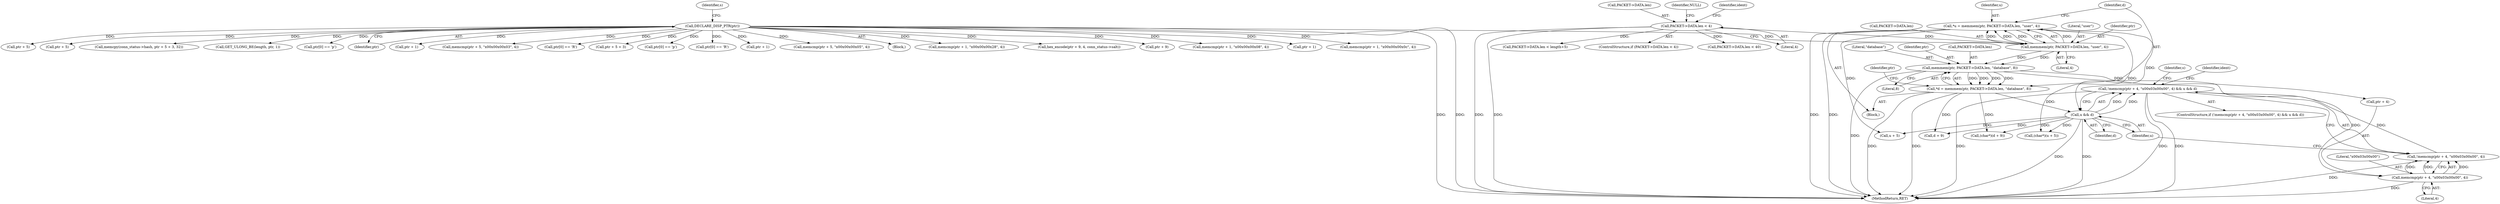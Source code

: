 digraph "0_ettercap_e3abe7d7585ecc420a7cab73313216613aadad5a@API" {
"1000191" [label="(Call,!memcmp(ptr + 4, \"\x00\x03\x00\x00\", 4) && u && d)"];
"1000192" [label="(Call,!memcmp(ptr + 4, \"\x00\x03\x00\x00\", 4))"];
"1000193" [label="(Call,memcmp(ptr + 4, \"\x00\x03\x00\x00\", 4))"];
"1000181" [label="(Call,memmem(ptr, PACKET->DATA.len, \"database\", 8))"];
"1000169" [label="(Call,memmem(ptr, PACKET->DATA.len, \"user\", 4))"];
"1000114" [label="(Call,DECLARE_DISP_PTR(ptr))"];
"1000141" [label="(Call,PACKET->DATA.len < 4)"];
"1000199" [label="(Call,u && d)"];
"1000167" [label="(Call,*u = memmem(ptr, PACKET->DATA.len, \"user\", 4))"];
"1000179" [label="(Call,*d = memmem(ptr, PACKET->DATA.len, \"database\", 8))"];
"1000570" [label="(Call,ptr + 5)"];
"1000255" [label="(Call,d + 9)"];
"1000520" [label="(Call,ptr + 5)"];
"1000190" [label="(ControlStructure,if (!memcmp(ptr + 4, \"\x00\x03\x00\x00\", 4) && u && d))"];
"1000177" [label="(Literal,4)"];
"1000194" [label="(Call,ptr + 4)"];
"1000192" [label="(Call,!memcmp(ptr + 4, \"\x00\x03\x00\x00\", 4))"];
"1000114" [label="(Call,DECLARE_DISP_PTR(ptr))"];
"1000589" [label="(Identifier,ident)"];
"1000592" [label="(MethodReturn,RET)"];
"1000168" [label="(Identifier,u)"];
"1000141" [label="(Call,PACKET->DATA.len < 4)"];
"1000200" [label="(Identifier,u)"];
"1000118" [label="(Identifier,s)"];
"1000324" [label="(Call,memcpy(conn_status->hash, ptr + 5 + 3, 32))"];
"1000390" [label="(Call,GET_ULONG_BE(length, ptr, 1))"];
"1000195" [label="(Identifier,ptr)"];
"1000286" [label="(Call,ptr[0] == 'p')"];
"1000406" [label="(Call,PACKET->DATA.len < length+5)"];
"1000152" [label="(Identifier,ident)"];
"1000253" [label="(Call,(char*)(d + 9))"];
"1000115" [label="(Identifier,ptr)"];
"1000513" [label="(Call,ptr + 1)"];
"1000569" [label="(Call,memcmp(ptr + 5, \"\x00\x00\x00\x03\", 4))"];
"1000182" [label="(Identifier,ptr)"];
"1000191" [label="(Call,!memcmp(ptr + 4, \"\x00\x03\x00\x00\", 4) && u && d)"];
"1000198" [label="(Literal,4)"];
"1000140" [label="(ControlStructure,if (PACKET->DATA.len < 4))"];
"1000142" [label="(Call,PACKET->DATA.len)"];
"1000505" [label="(Call,ptr[0] == 'R')"];
"1000171" [label="(Call,PACKET->DATA.len)"];
"1000234" [label="(Call,(char*)(u + 5))"];
"1000183" [label="(Call,PACKET->DATA.len)"];
"1000197" [label="(Literal,\"\x00\x03\x00\x00\")"];
"1000205" [label="(Identifier,s)"];
"1000201" [label="(Identifier,d)"];
"1000236" [label="(Call,u + 5)"];
"1000328" [label="(Call,ptr + 5 + 3)"];
"1000189" [label="(Literal,8)"];
"1000176" [label="(Literal,\"user\")"];
"1000376" [label="(Call,ptr[0] == 'p')"];
"1000555" [label="(Call,ptr[0] == 'R')"];
"1000301" [label="(Call,ptr + 1)"];
"1000170" [label="(Identifier,ptr)"];
"1000519" [label="(Call,memcmp(ptr + 5, \"\x00\x00\x00\x05\", 4))"];
"1000180" [label="(Identifier,d)"];
"1000149" [label="(Identifier,NULL)"];
"1000113" [label="(Block,)"];
"1000312" [label="(Call,PACKET->DATA.len < 40)"];
"1000300" [label="(Call,memcmp(ptr + 1, \"\x00\x00\x00\x28\", 4))"];
"1000538" [label="(Call,hex_encode(ptr + 9, 4, conn_status->salt))"];
"1000539" [label="(Call,ptr + 9)"];
"1000188" [label="(Literal,\"database\")"];
"1000147" [label="(Literal,4)"];
"1000179" [label="(Call,*d = memmem(ptr, PACKET->DATA.len, \"database\", 8))"];
"1000562" [label="(Call,memcmp(ptr + 1, \"\x00\x00\x00\x08\", 4))"];
"1000193" [label="(Call,memcmp(ptr + 4, \"\x00\x03\x00\x00\", 4))"];
"1000181" [label="(Call,memmem(ptr, PACKET->DATA.len, \"database\", 8))"];
"1000167" [label="(Call,*u = memmem(ptr, PACKET->DATA.len, \"user\", 4))"];
"1000563" [label="(Call,ptr + 1)"];
"1000512" [label="(Call,memcmp(ptr + 1, \"\x00\x00\x00\x0c\", 4))"];
"1000199" [label="(Call,u && d)"];
"1000169" [label="(Call,memmem(ptr, PACKET->DATA.len, \"user\", 4))"];
"1000165" [label="(Block,)"];
"1000191" -> "1000190"  [label="AST: "];
"1000191" -> "1000192"  [label="CFG: "];
"1000191" -> "1000199"  [label="CFG: "];
"1000192" -> "1000191"  [label="AST: "];
"1000199" -> "1000191"  [label="AST: "];
"1000205" -> "1000191"  [label="CFG: "];
"1000589" -> "1000191"  [label="CFG: "];
"1000191" -> "1000592"  [label="DDG: "];
"1000191" -> "1000592"  [label="DDG: "];
"1000191" -> "1000592"  [label="DDG: "];
"1000192" -> "1000191"  [label="DDG: "];
"1000199" -> "1000191"  [label="DDG: "];
"1000199" -> "1000191"  [label="DDG: "];
"1000192" -> "1000193"  [label="CFG: "];
"1000193" -> "1000192"  [label="AST: "];
"1000200" -> "1000192"  [label="CFG: "];
"1000192" -> "1000592"  [label="DDG: "];
"1000193" -> "1000192"  [label="DDG: "];
"1000193" -> "1000192"  [label="DDG: "];
"1000193" -> "1000192"  [label="DDG: "];
"1000193" -> "1000198"  [label="CFG: "];
"1000194" -> "1000193"  [label="AST: "];
"1000197" -> "1000193"  [label="AST: "];
"1000198" -> "1000193"  [label="AST: "];
"1000193" -> "1000592"  [label="DDG: "];
"1000181" -> "1000193"  [label="DDG: "];
"1000181" -> "1000179"  [label="AST: "];
"1000181" -> "1000189"  [label="CFG: "];
"1000182" -> "1000181"  [label="AST: "];
"1000183" -> "1000181"  [label="AST: "];
"1000188" -> "1000181"  [label="AST: "];
"1000189" -> "1000181"  [label="AST: "];
"1000179" -> "1000181"  [label="CFG: "];
"1000181" -> "1000592"  [label="DDG: "];
"1000181" -> "1000179"  [label="DDG: "];
"1000181" -> "1000179"  [label="DDG: "];
"1000181" -> "1000179"  [label="DDG: "];
"1000181" -> "1000179"  [label="DDG: "];
"1000169" -> "1000181"  [label="DDG: "];
"1000169" -> "1000181"  [label="DDG: "];
"1000181" -> "1000194"  [label="DDG: "];
"1000169" -> "1000167"  [label="AST: "];
"1000169" -> "1000177"  [label="CFG: "];
"1000170" -> "1000169"  [label="AST: "];
"1000171" -> "1000169"  [label="AST: "];
"1000176" -> "1000169"  [label="AST: "];
"1000177" -> "1000169"  [label="AST: "];
"1000167" -> "1000169"  [label="CFG: "];
"1000169" -> "1000167"  [label="DDG: "];
"1000169" -> "1000167"  [label="DDG: "];
"1000169" -> "1000167"  [label="DDG: "];
"1000169" -> "1000167"  [label="DDG: "];
"1000114" -> "1000169"  [label="DDG: "];
"1000141" -> "1000169"  [label="DDG: "];
"1000114" -> "1000113"  [label="AST: "];
"1000114" -> "1000115"  [label="CFG: "];
"1000115" -> "1000114"  [label="AST: "];
"1000118" -> "1000114"  [label="CFG: "];
"1000114" -> "1000592"  [label="DDG: "];
"1000114" -> "1000592"  [label="DDG: "];
"1000114" -> "1000286"  [label="DDG: "];
"1000114" -> "1000300"  [label="DDG: "];
"1000114" -> "1000301"  [label="DDG: "];
"1000114" -> "1000324"  [label="DDG: "];
"1000114" -> "1000328"  [label="DDG: "];
"1000114" -> "1000376"  [label="DDG: "];
"1000114" -> "1000390"  [label="DDG: "];
"1000114" -> "1000505"  [label="DDG: "];
"1000114" -> "1000512"  [label="DDG: "];
"1000114" -> "1000513"  [label="DDG: "];
"1000114" -> "1000519"  [label="DDG: "];
"1000114" -> "1000520"  [label="DDG: "];
"1000114" -> "1000538"  [label="DDG: "];
"1000114" -> "1000539"  [label="DDG: "];
"1000114" -> "1000555"  [label="DDG: "];
"1000114" -> "1000562"  [label="DDG: "];
"1000114" -> "1000563"  [label="DDG: "];
"1000114" -> "1000569"  [label="DDG: "];
"1000114" -> "1000570"  [label="DDG: "];
"1000141" -> "1000140"  [label="AST: "];
"1000141" -> "1000147"  [label="CFG: "];
"1000142" -> "1000141"  [label="AST: "];
"1000147" -> "1000141"  [label="AST: "];
"1000149" -> "1000141"  [label="CFG: "];
"1000152" -> "1000141"  [label="CFG: "];
"1000141" -> "1000592"  [label="DDG: "];
"1000141" -> "1000592"  [label="DDG: "];
"1000141" -> "1000312"  [label="DDG: "];
"1000141" -> "1000406"  [label="DDG: "];
"1000199" -> "1000200"  [label="CFG: "];
"1000199" -> "1000201"  [label="CFG: "];
"1000200" -> "1000199"  [label="AST: "];
"1000201" -> "1000199"  [label="AST: "];
"1000199" -> "1000592"  [label="DDG: "];
"1000199" -> "1000592"  [label="DDG: "];
"1000167" -> "1000199"  [label="DDG: "];
"1000179" -> "1000199"  [label="DDG: "];
"1000199" -> "1000234"  [label="DDG: "];
"1000199" -> "1000236"  [label="DDG: "];
"1000199" -> "1000253"  [label="DDG: "];
"1000199" -> "1000255"  [label="DDG: "];
"1000167" -> "1000165"  [label="AST: "];
"1000168" -> "1000167"  [label="AST: "];
"1000180" -> "1000167"  [label="CFG: "];
"1000167" -> "1000592"  [label="DDG: "];
"1000167" -> "1000592"  [label="DDG: "];
"1000167" -> "1000234"  [label="DDG: "];
"1000167" -> "1000236"  [label="DDG: "];
"1000179" -> "1000165"  [label="AST: "];
"1000180" -> "1000179"  [label="AST: "];
"1000195" -> "1000179"  [label="CFG: "];
"1000179" -> "1000592"  [label="DDG: "];
"1000179" -> "1000592"  [label="DDG: "];
"1000179" -> "1000253"  [label="DDG: "];
"1000179" -> "1000255"  [label="DDG: "];
}
